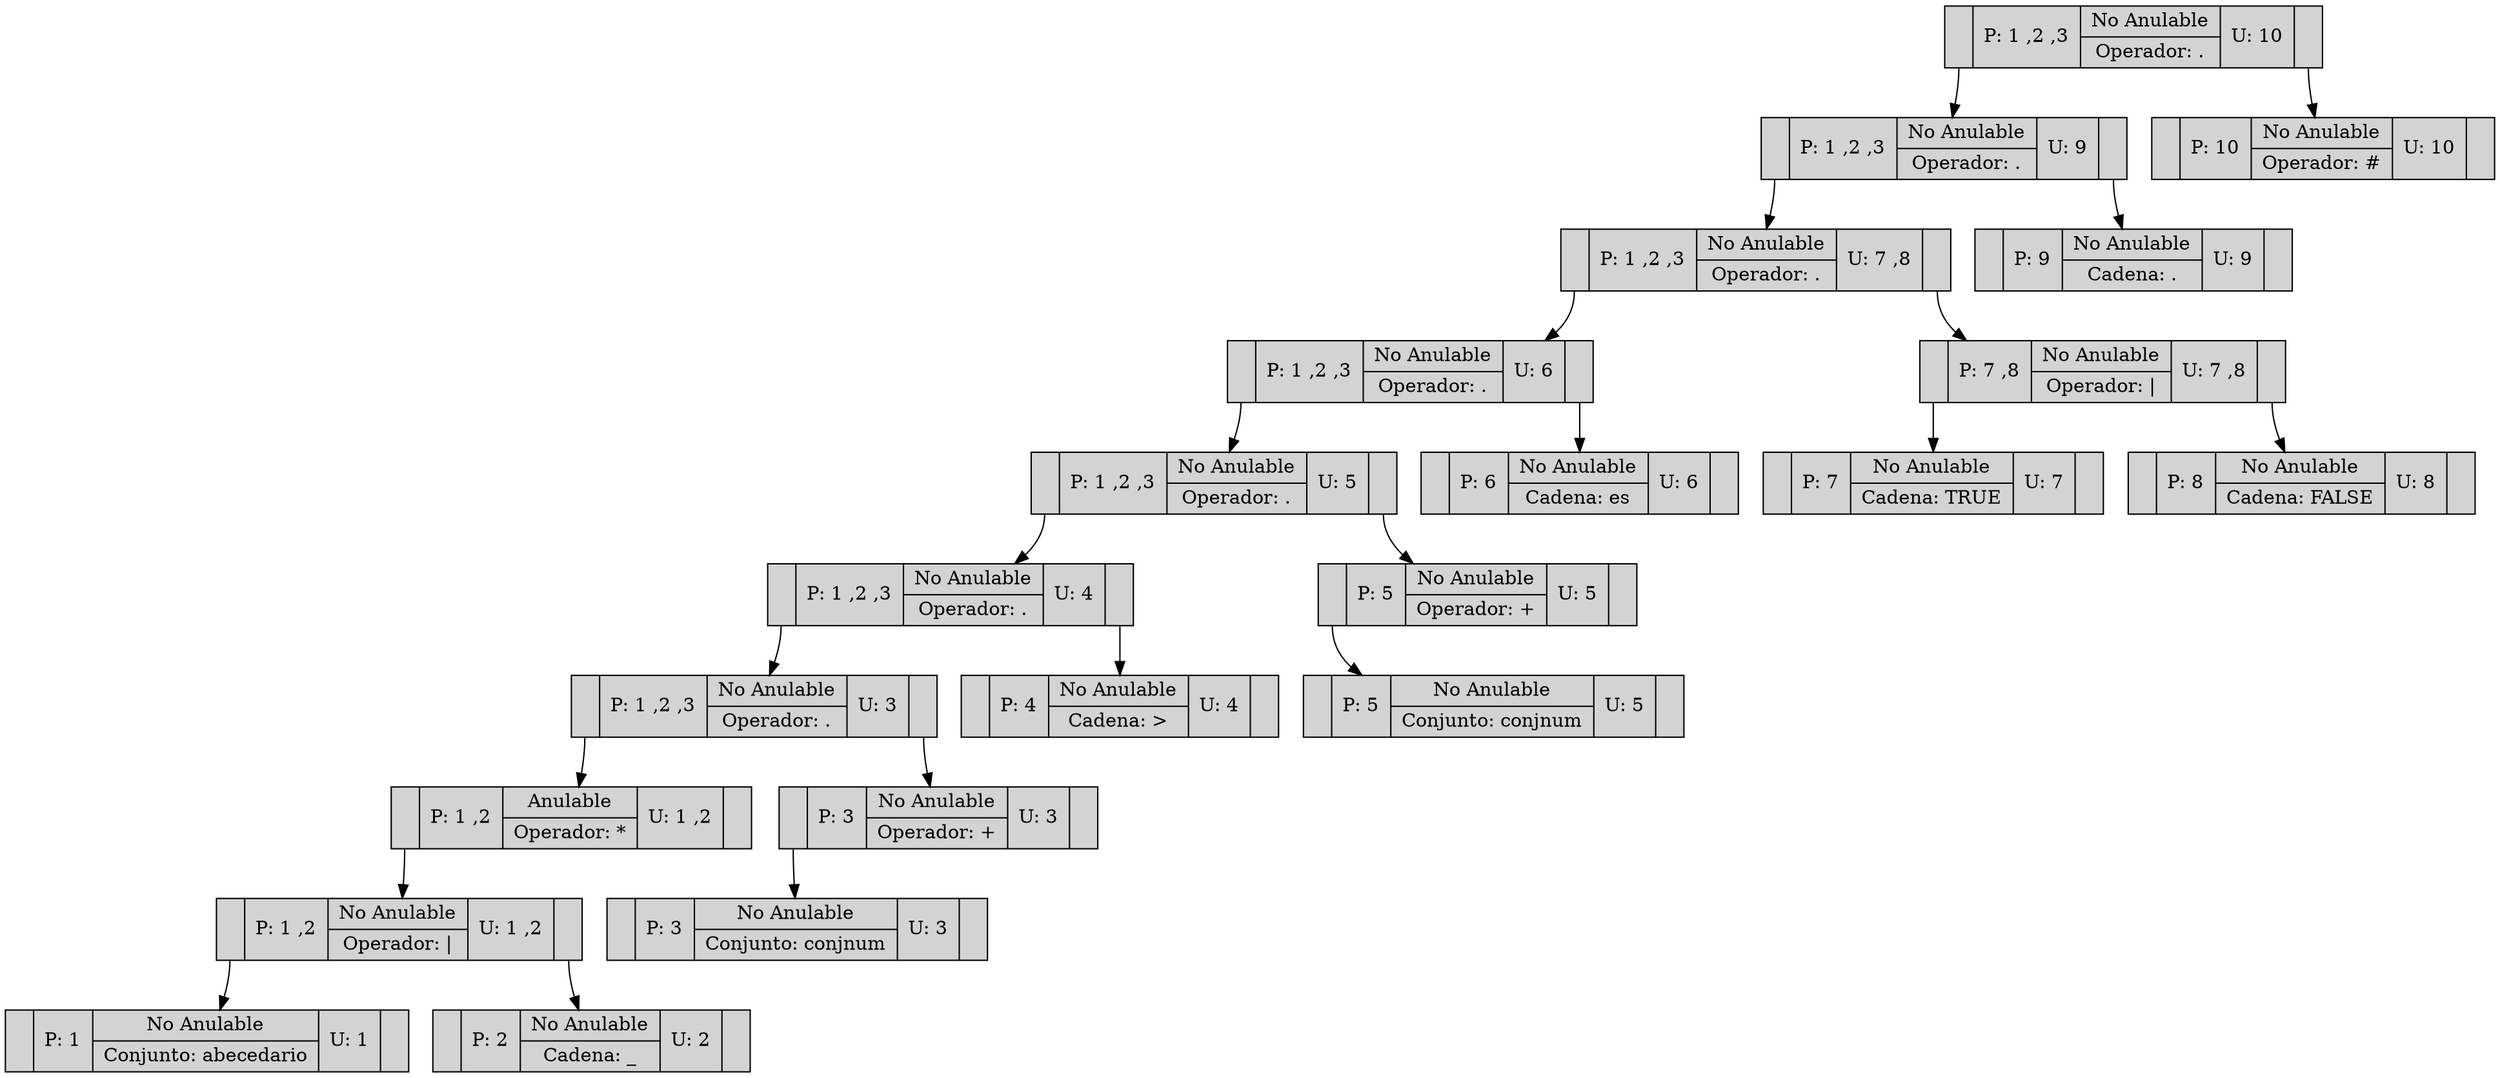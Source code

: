 digraph ARBOL { 
rankdir=TB
node[shape=record,style=filled] 
"0"[label ="<C0>|P: 1 ,2 ,3|{<C1>No Anulable|Operador: \.}|U: 10|<C2>"]; 
"2"[label ="<C0>|P: 1 ,2 ,3|{<C1>No Anulable|Operador: \.}|U: 9|<C2>"]; 
"4"[label ="<C0>|P: 1 ,2 ,3|{<C1>No Anulable|Operador: \.}|U: 7 ,8|<C2>"]; 
"5"[label ="<C0>|P: 1 ,2 ,3|{<C1>No Anulable|Operador: \.}|U: 6|<C2>"]; 
"6"[label ="<C0>|P: 1 ,2 ,3|{<C1>No Anulable|Operador: \.}|U: 5|<C2>"]; 
"7"[label ="<C0>|P: 1 ,2 ,3|{<C1>No Anulable|Operador: \.}|U: 4|<C2>"]; 
"8"[label ="<C0>|P: 1 ,2 ,3|{<C1>No Anulable|Operador: \.}|U: 3|<C2>"]; 
"9"[label ="<C0>|P: 1 ,2|{<C1>Anulable|Operador: \*}|U: 1 ,2|<C2>"]; 
"10"[label ="<C0>|P: 1 ,2|{<C1>No Anulable|Operador: \|}|U: 1 ,2|<C2>"]; 
"11"[label ="<C0>|P: 1|{<C1>No Anulable|Conjunto: abecedario}|U: 1|<C2>"]; 
"10":C0->"11"; 
"12"[label ="<C0>|P: 2|{<C1>No Anulable|Cadena: \_}|U: 2|<C2>"]; 
"10":C2->"12"; 
"9":C0->"10"; 
"8":C0->"9"; 
"13"[label ="<C0>|P: 3|{<C1>No Anulable|Operador: \+}|U: 3|<C2>"]; 
"14"[label ="<C0>|P: 3|{<C1>No Anulable|Conjunto: conjnum}|U: 3|<C2>"]; 
"13":C0->"14"; 
"8":C2->"13"; 
"7":C0->"8"; 
"15"[label ="<C0>|P: 4|{<C1>No Anulable|Cadena: \>}|U: 4|<C2>"]; 
"7":C2->"15"; 
"6":C0->"7"; 
"16"[label ="<C0>|P: 5|{<C1>No Anulable|Operador: \+}|U: 5|<C2>"]; 
"17"[label ="<C0>|P: 5|{<C1>No Anulable|Conjunto: conjnum}|U: 5|<C2>"]; 
"16":C0->"17"; 
"6":C2->"16"; 
"5":C0->"6"; 
"18"[label ="<C0>|P: 6|{<C1>No Anulable|Cadena: es }|U: 6|<C2>"]; 
"5":C2->"18"; 
"4":C0->"5"; 
"19"[label ="<C0>|P: 7 ,8|{<C1>No Anulable|Operador: \|}|U: 7 ,8|<C2>"]; 
"20"[label ="<C0>|P: 7|{<C1>No Anulable|Cadena: TRUE}|U: 7|<C2>"]; 
"19":C0->"20"; 
"21"[label ="<C0>|P: 8|{<C1>No Anulable|Cadena: FALSE}|U: 8|<C2>"]; 
"19":C2->"21"; 
"4":C2->"19"; 
"2":C0->"4"; 
"22"[label ="<C0>|P: 9|{<C1>No Anulable|Cadena: \.}|U: 9|<C2>"]; 
"2":C2->"22"; 
"0":C0->"2"; 
"1"[label ="<C0>|P: 10|{<C1>No Anulable|Operador: \#}|U: 10|<C2>"]; 
"0":C2->"1"; 

}